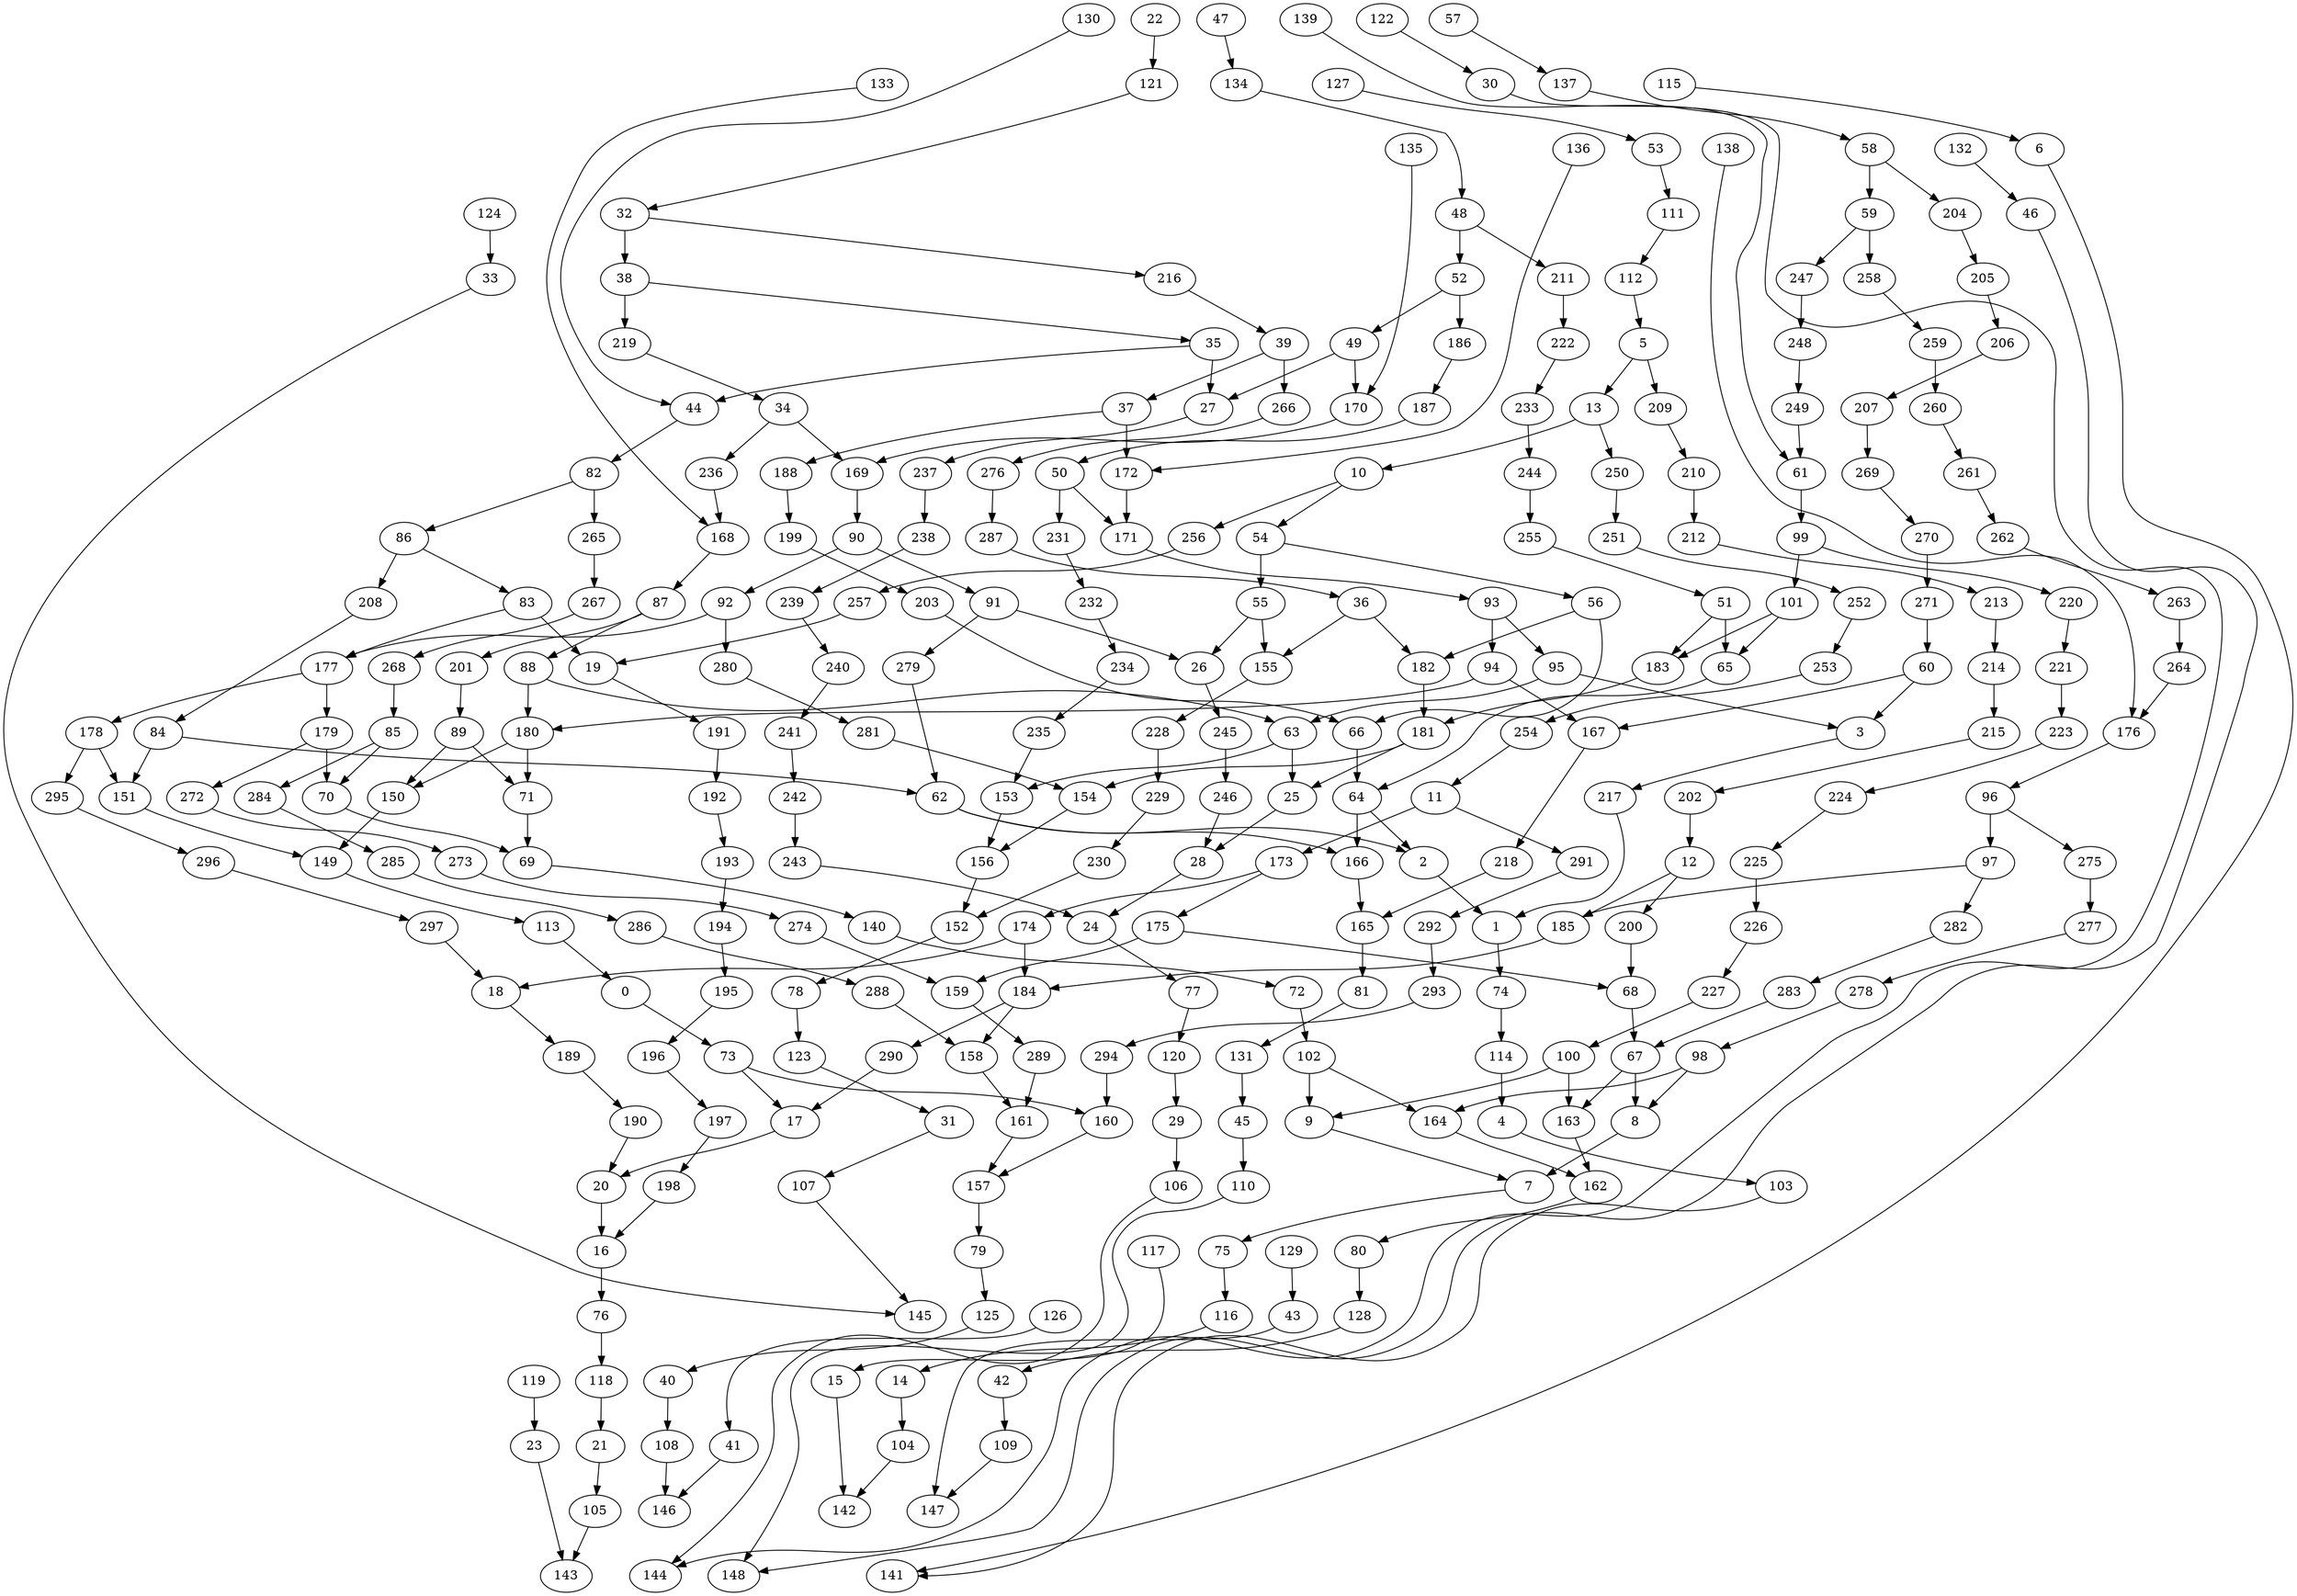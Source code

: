 digraph g {
0;
1;
2;
3;
4;
5;
6;
7;
8;
9;
10;
11;
12;
13;
14;
15;
16;
17;
18;
19;
20;
21;
22;
23;
24;
25;
26;
27;
28;
29;
30;
31;
32;
33;
34;
35;
36;
37;
38;
39;
40;
41;
42;
43;
44;
45;
46;
47;
48;
49;
50;
51;
52;
53;
54;
55;
56;
57;
58;
59;
60;
61;
62;
63;
64;
65;
66;
67;
68;
69;
70;
71;
72;
73;
74;
75;
76;
77;
78;
79;
80;
81;
82;
83;
84;
85;
86;
87;
88;
89;
90;
91;
92;
93;
94;
95;
96;
97;
98;
99;
100;
101;
102;
103;
104;
105;
106;
107;
108;
109;
110;
111;
112;
113;
114;
115;
116;
117;
118;
119;
120;
121;
122;
123;
124;
125;
126;
127;
128;
129;
130;
131;
132;
133;
134;
135;
136;
137;
138;
139;
140;
141;
142;
143;
144;
145;
146;
147;
148;
149;
150;
151;
152;
153;
154;
155;
156;
157;
158;
159;
160;
161;
162;
163;
164;
165;
166;
167;
168;
169;
170;
171;
172;
173;
174;
175;
176;
177;
178;
179;
180;
181;
182;
183;
184;
185;
186;
187;
188;
189;
190;
191;
192;
193;
194;
195;
196;
197;
198;
199;
200;
201;
202;
203;
204;
205;
206;
207;
208;
209;
210;
211;
212;
213;
214;
215;
216;
217;
218;
219;
220;
221;
222;
223;
224;
225;
226;
227;
228;
229;
230;
231;
232;
233;
234;
235;
236;
237;
238;
239;
240;
241;
242;
243;
244;
245;
246;
247;
248;
249;
250;
251;
252;
253;
254;
255;
256;
257;
258;
259;
260;
261;
262;
263;
264;
265;
266;
267;
268;
269;
270;
271;
272;
273;
274;
275;
276;
277;
278;
279;
280;
281;
282;
283;
284;
285;
286;
287;
288;
289;
290;
291;
292;
293;
294;
295;
296;
297;
0 -> 73 [weight=0];
1 -> 74 [weight=0];
2 -> 1 [weight=0];
3 -> 217 [weight=0];
4 -> 103 [weight=0];
5 -> 13 [weight=0];
5 -> 209 [weight=0];
6 -> 141 [weight=0];
7 -> 75 [weight=0];
8 -> 7 [weight=1];
9 -> 7 [weight=0];
10 -> 54 [weight=0];
10 -> 256 [weight=0];
11 -> 173 [weight=0];
11 -> 291 [weight=0];
12 -> 185 [weight=0];
12 -> 200 [weight=0];
13 -> 250 [weight=0];
13 -> 10 [weight=0];
14 -> 104 [weight=0];
15 -> 142 [weight=0];
16 -> 76 [weight=3];
17 -> 20 [weight=0];
18 -> 189 [weight=0];
19 -> 191 [weight=0];
20 -> 16 [weight=1];
21 -> 105 [weight=0];
22 -> 121 [weight=0];
23 -> 143 [weight=0];
24 -> 77 [weight=0];
25 -> 28 [weight=0];
26 -> 245 [weight=0];
27 -> 237 [weight=0];
28 -> 24 [weight=0];
29 -> 106 [weight=0];
30 -> 144 [weight=0];
31 -> 107 [weight=0];
32 -> 216 [weight=0];
32 -> 38 [weight=1];
33 -> 145 [weight=0];
34 -> 236 [weight=0];
34 -> 169 [weight=0];
35 -> 27 [weight=0];
35 -> 44 [weight=0];
36 -> 182 [weight=0];
36 -> 155 [weight=0];
37 -> 172 [weight=2];
37 -> 188 [weight=0];
38 -> 35 [weight=0];
38 -> 219 [weight=0];
39 -> 37 [weight=0];
39 -> 266 [weight=1];
40 -> 108 [weight=0];
41 -> 146 [weight=0];
42 -> 109 [weight=0];
43 -> 147 [weight=0];
44 -> 82 [weight=0];
45 -> 110 [weight=0];
46 -> 148 [weight=0];
47 -> 134 [weight=0];
48 -> 211 [weight=0];
48 -> 52 [weight=1];
49 -> 170 [weight=0];
49 -> 27 [weight=0];
50 -> 231 [weight=0];
50 -> 171 [weight=1];
51 -> 183 [weight=0];
51 -> 65 [weight=1];
52 -> 49 [weight=0];
52 -> 186 [weight=1];
53 -> 111 [weight=0];
54 -> 56 [weight=0];
54 -> 55 [weight=2];
55 -> 155 [weight=0];
55 -> 26 [weight=1];
56 -> 66 [weight=0];
56 -> 182 [weight=0];
57 -> 137 [weight=0];
58 -> 204 [weight=0];
58 -> 59 [weight=2];
59 -> 247 [weight=1];
59 -> 258 [weight=2];
60 -> 3 [weight=0];
60 -> 167 [weight=0];
61 -> 99 [weight=4];
62 -> 2 [weight=1];
62 -> 166 [weight=0];
63 -> 153 [weight=0];
63 -> 25 [weight=1];
64 -> 166 [weight=1];
64 -> 2 [weight=0];
65 -> 64 [weight=0];
66 -> 64 [weight=1];
67 -> 8 [weight=0];
67 -> 163 [weight=0];
68 -> 67 [weight=0];
69 -> 140 [weight=0];
70 -> 69 [weight=1];
71 -> 69 [weight=1];
72 -> 102 [weight=1];
73 -> 17 [weight=0];
73 -> 160 [weight=0];
74 -> 114 [weight=2];
75 -> 116 [weight=0];
76 -> 118 [weight=1];
77 -> 120 [weight=0];
78 -> 123 [weight=0];
79 -> 125 [weight=0];
80 -> 128 [weight=0];
81 -> 131 [weight=0];
82 -> 86 [weight=0];
82 -> 265 [weight=1];
83 -> 177 [weight=0];
83 -> 19 [weight=3];
84 -> 151 [weight=1];
84 -> 62 [weight=0];
85 -> 284 [weight=0];
85 -> 70 [weight=0];
86 -> 208 [weight=0];
86 -> 83 [weight=0];
87 -> 88 [weight=0];
87 -> 201 [weight=0];
88 -> 63 [weight=1];
88 -> 180 [weight=0];
89 -> 150 [weight=0];
89 -> 71 [weight=0];
90 -> 92 [weight=0];
90 -> 91 [weight=1];
91 -> 26 [weight=0];
91 -> 279 [weight=0];
92 -> 177 [weight=1];
92 -> 280 [weight=1];
93 -> 95 [weight=0];
93 -> 94 [weight=1];
94 -> 167 [weight=1];
94 -> 180 [weight=0];
95 -> 3 [weight=0];
95 -> 63 [weight=0];
96 -> 97 [weight=1];
96 -> 275 [weight=0];
97 -> 185 [weight=0];
97 -> 282 [weight=0];
98 -> 8 [weight=0];
98 -> 164 [weight=1];
99 -> 101 [weight=0];
99 -> 220 [weight=0];
100 -> 9 [weight=0];
100 -> 163 [weight=1];
101 -> 65 [weight=0];
101 -> 183 [weight=0];
102 -> 9 [weight=2];
102 -> 164 [weight=0];
103 -> 141 [weight=0];
104 -> 142 [weight=0];
105 -> 143 [weight=0];
106 -> 144 [weight=0];
107 -> 145 [weight=0];
108 -> 146 [weight=0];
109 -> 147 [weight=0];
110 -> 148 [weight=0];
111 -> 112 [weight=0];
112 -> 5 [weight=0];
113 -> 0 [weight=0];
114 -> 4 [weight=1];
115 -> 6 [weight=0];
116 -> 14 [weight=0];
117 -> 15 [weight=0];
118 -> 21 [weight=0];
119 -> 23 [weight=0];
120 -> 29 [weight=0];
121 -> 32 [weight=0];
122 -> 30 [weight=0];
123 -> 31 [weight=0];
124 -> 33 [weight=0];
125 -> 40 [weight=0];
126 -> 41 [weight=0];
127 -> 53 [weight=0];
128 -> 42 [weight=0];
129 -> 43 [weight=0];
130 -> 44 [weight=0];
131 -> 45 [weight=0];
132 -> 46 [weight=0];
133 -> 168 [weight=0];
134 -> 48 [weight=0];
135 -> 170 [weight=0];
136 -> 172 [weight=0];
137 -> 58 [weight=0];
138 -> 176 [weight=0];
139 -> 61 [weight=0];
140 -> 72 [weight=0];
149 -> 113 [weight=0];
150 -> 149 [weight=1];
151 -> 149 [weight=0];
152 -> 78 [weight=0];
153 -> 156 [weight=1];
154 -> 156 [weight=0];
155 -> 228 [weight=1];
156 -> 152 [weight=1];
157 -> 79 [weight=3];
158 -> 161 [weight=0];
159 -> 289 [weight=0];
160 -> 157 [weight=0];
161 -> 157 [weight=0];
162 -> 80 [weight=0];
163 -> 162 [weight=1];
164 -> 162 [weight=0];
165 -> 81 [weight=3];
166 -> 165 [weight=1];
167 -> 218 [weight=0];
168 -> 87 [weight=0];
169 -> 90 [weight=1];
170 -> 169 [weight=0];
171 -> 93 [weight=0];
172 -> 171 [weight=1];
173 -> 175 [weight=0];
173 -> 174 [weight=0];
174 -> 184 [weight=1];
174 -> 18 [weight=0];
175 -> 68 [weight=0];
175 -> 159 [weight=1];
176 -> 96 [weight=0];
177 -> 179 [weight=4];
177 -> 178 [weight=0];
178 -> 295 [weight=0];
178 -> 151 [weight=1];
179 -> 70 [weight=1];
179 -> 272 [weight=0];
180 -> 150 [weight=0];
180 -> 71 [weight=1];
181 -> 25 [weight=1];
181 -> 154 [weight=0];
182 -> 181 [weight=2];
183 -> 181 [weight=1];
184 -> 158 [weight=1];
184 -> 290 [weight=0];
185 -> 184 [weight=0];
186 -> 187 [weight=0];
187 -> 50 [weight=0];
188 -> 199 [weight=0];
189 -> 190 [weight=0];
190 -> 20 [weight=0];
191 -> 192 [weight=0];
192 -> 193 [weight=0];
193 -> 194 [weight=0];
194 -> 195 [weight=0];
195 -> 196 [weight=0];
196 -> 197 [weight=0];
197 -> 198 [weight=0];
198 -> 16 [weight=0];
199 -> 203 [weight=0];
200 -> 68 [weight=1];
201 -> 89 [weight=0];
202 -> 12 [weight=0];
203 -> 66 [weight=0];
204 -> 205 [weight=0];
205 -> 206 [weight=0];
206 -> 207 [weight=0];
207 -> 269 [weight=0];
208 -> 84 [weight=0];
209 -> 210 [weight=0];
210 -> 212 [weight=5];
211 -> 222 [weight=1];
212 -> 213 [weight=0];
213 -> 214 [weight=0];
214 -> 215 [weight=0];
215 -> 202 [weight=0];
216 -> 39 [weight=0];
217 -> 1 [weight=0];
218 -> 165 [weight=0];
219 -> 34 [weight=0];
220 -> 221 [weight=0];
221 -> 223 [weight=1];
222 -> 233 [weight=0];
223 -> 224 [weight=0];
224 -> 225 [weight=0];
225 -> 226 [weight=4];
226 -> 227 [weight=0];
227 -> 100 [weight=0];
228 -> 229 [weight=0];
229 -> 230 [weight=0];
230 -> 152 [weight=0];
231 -> 232 [weight=0];
232 -> 234 [weight=0];
233 -> 244 [weight=0];
234 -> 235 [weight=0];
235 -> 153 [weight=0];
236 -> 168 [weight=0];
237 -> 238 [weight=0];
238 -> 239 [weight=0];
239 -> 240 [weight=0];
240 -> 241 [weight=0];
241 -> 242 [weight=0];
242 -> 243 [weight=1];
243 -> 24 [weight=0];
244 -> 255 [weight=1];
245 -> 246 [weight=0];
246 -> 28 [weight=0];
247 -> 248 [weight=0];
248 -> 249 [weight=0];
249 -> 61 [weight=0];
250 -> 251 [weight=0];
251 -> 252 [weight=0];
252 -> 253 [weight=0];
253 -> 254 [weight=0];
254 -> 11 [weight=0];
255 -> 51 [weight=0];
256 -> 257 [weight=0];
257 -> 19 [weight=0];
258 -> 259 [weight=0];
259 -> 260 [weight=1];
260 -> 261 [weight=0];
261 -> 262 [weight=0];
262 -> 263 [weight=0];
263 -> 264 [weight=1];
264 -> 176 [weight=0];
265 -> 267 [weight=2];
266 -> 276 [weight=0];
267 -> 268 [weight=1];
268 -> 85 [weight=0];
269 -> 270 [weight=0];
270 -> 271 [weight=1];
271 -> 60 [weight=1];
272 -> 273 [weight=0];
273 -> 274 [weight=0];
274 -> 159 [weight=0];
275 -> 277 [weight=0];
276 -> 287 [weight=0];
277 -> 278 [weight=0];
278 -> 98 [weight=0];
279 -> 62 [weight=0];
280 -> 281 [weight=0];
281 -> 154 [weight=0];
282 -> 283 [weight=0];
283 -> 67 [weight=0];
284 -> 285 [weight=0];
285 -> 286 [weight=0];
286 -> 288 [weight=0];
287 -> 36 [weight=0];
288 -> 158 [weight=0];
289 -> 161 [weight=0];
290 -> 17 [weight=0];
291 -> 292 [weight=0];
292 -> 293 [weight=0];
293 -> 294 [weight=0];
294 -> 160 [weight=1];
295 -> 296 [weight=0];
296 -> 297 [weight=0];
297 -> 18 [weight=0];
}
